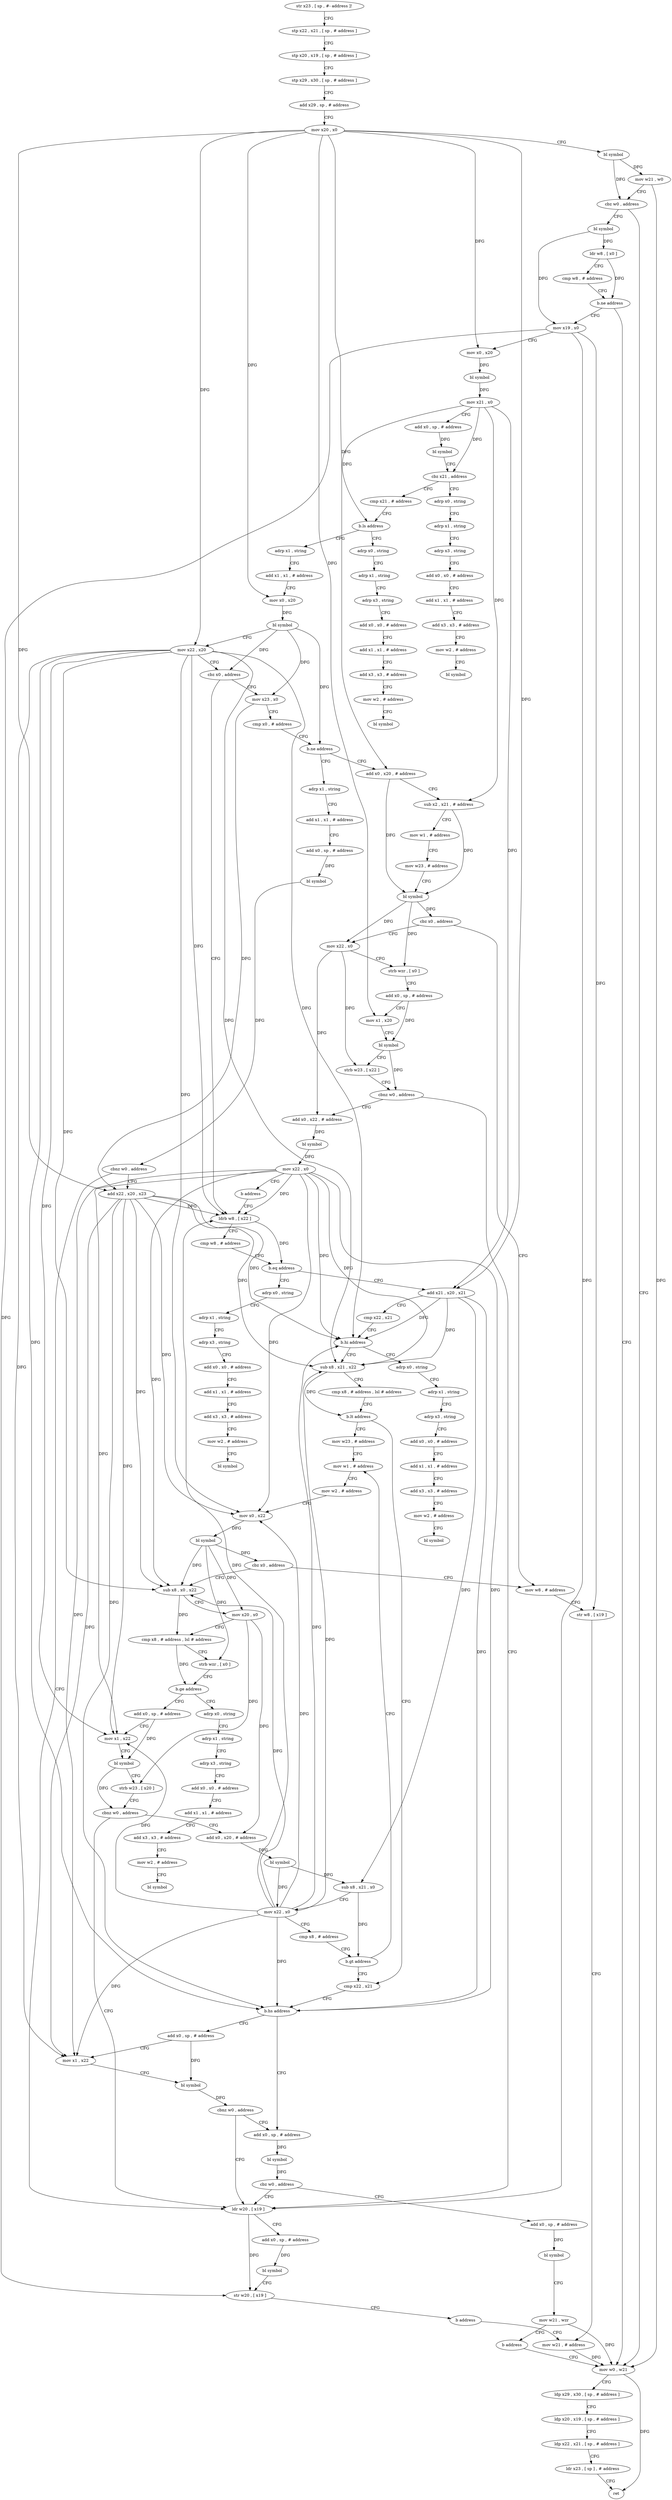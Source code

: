 digraph "func" {
"4267564" [label = "str x23 , [ sp , #- address ]!" ]
"4267568" [label = "stp x22 , x21 , [ sp , # address ]" ]
"4267572" [label = "stp x20 , x19 , [ sp , # address ]" ]
"4267576" [label = "stp x29 , x30 , [ sp , # address ]" ]
"4267580" [label = "add x29 , sp , # address" ]
"4267584" [label = "mov x20 , x0" ]
"4267588" [label = "bl symbol" ]
"4267592" [label = "mov w21 , w0" ]
"4267596" [label = "cbz w0 , address" ]
"4267972" [label = "mov w0 , w21" ]
"4267600" [label = "bl symbol" ]
"4267976" [label = "ldp x29 , x30 , [ sp , # address ]" ]
"4267980" [label = "ldp x20 , x19 , [ sp , # address ]" ]
"4267984" [label = "ldp x22 , x21 , [ sp , # address ]" ]
"4267988" [label = "ldr x23 , [ sp ] , # address" ]
"4267992" [label = "ret" ]
"4267604" [label = "ldr w8 , [ x0 ]" ]
"4267608" [label = "cmp w8 , # address" ]
"4267612" [label = "b.ne address" ]
"4267616" [label = "mov x19 , x0" ]
"4267620" [label = "mov x0 , x20" ]
"4267624" [label = "bl symbol" ]
"4267628" [label = "mov x21 , x0" ]
"4267632" [label = "add x0 , sp , # address" ]
"4267636" [label = "bl symbol" ]
"4267640" [label = "cbz x21 , address" ]
"4268044" [label = "adrp x0 , string" ]
"4267644" [label = "cmp x21 , # address" ]
"4268048" [label = "adrp x1 , string" ]
"4268052" [label = "adrp x3 , string" ]
"4268056" [label = "add x0 , x0 , # address" ]
"4268060" [label = "add x1 , x1 , # address" ]
"4268064" [label = "add x3 , x3 , # address" ]
"4268068" [label = "mov w2 , # address" ]
"4268072" [label = "bl symbol" ]
"4267648" [label = "b.ls address" ]
"4268076" [label = "adrp x0 , string" ]
"4267652" [label = "adrp x1 , string" ]
"4268080" [label = "adrp x1 , string" ]
"4268084" [label = "adrp x3 , string" ]
"4268088" [label = "add x0 , x0 , # address" ]
"4268092" [label = "add x1 , x1 , # address" ]
"4268096" [label = "add x3 , x3 , # address" ]
"4268100" [label = "mov w2 , # address" ]
"4268104" [label = "bl symbol" ]
"4267656" [label = "add x1 , x1 , # address" ]
"4267660" [label = "mov x0 , x20" ]
"4267664" [label = "bl symbol" ]
"4267668" [label = "mov x22 , x20" ]
"4267672" [label = "cbz x0 , address" ]
"4267780" [label = "ldrb w8 , [ x22 ]" ]
"4267676" [label = "mov x23 , x0" ]
"4267784" [label = "cmp w8 , # address" ]
"4267788" [label = "b.eq address" ]
"4268108" [label = "adrp x0 , string" ]
"4267792" [label = "add x21 , x20 , x21" ]
"4267680" [label = "cmp x0 , # address" ]
"4267684" [label = "b.ne address" ]
"4267756" [label = "adrp x1 , string" ]
"4267688" [label = "add x0 , x20 , # address" ]
"4268112" [label = "adrp x1 , string" ]
"4268116" [label = "adrp x3 , string" ]
"4268120" [label = "add x0 , x0 , # address" ]
"4268124" [label = "add x1 , x1 , # address" ]
"4268128" [label = "add x3 , x3 , # address" ]
"4268132" [label = "mov w2 , # address" ]
"4268136" [label = "bl symbol" ]
"4267796" [label = "cmp x22 , x21" ]
"4267800" [label = "b.hi address" ]
"4268140" [label = "adrp x0 , string" ]
"4267804" [label = "sub x8 , x21 , x22" ]
"4267760" [label = "add x1 , x1 , # address" ]
"4267764" [label = "add x0 , sp , # address" ]
"4267768" [label = "bl symbol" ]
"4267772" [label = "cbnz w0 , address" ]
"4267940" [label = "ldr w20 , [ x19 ]" ]
"4267776" [label = "add x22 , x20 , x23" ]
"4267692" [label = "sub x2 , x21 , # address" ]
"4267696" [label = "mov w1 , # address" ]
"4267700" [label = "mov w23 , # address" ]
"4267704" [label = "bl symbol" ]
"4267708" [label = "cbz x0 , address" ]
"4267960" [label = "mov w8 , # address" ]
"4267712" [label = "mov x22 , x0" ]
"4268144" [label = "adrp x1 , string" ]
"4268148" [label = "adrp x3 , string" ]
"4268152" [label = "add x0 , x0 , # address" ]
"4268156" [label = "add x1 , x1 , # address" ]
"4268160" [label = "add x3 , x3 , # address" ]
"4268164" [label = "mov w2 , # address" ]
"4268168" [label = "bl symbol" ]
"4267808" [label = "cmp x8 , # address , lsl # address" ]
"4267812" [label = "b.lt address" ]
"4267904" [label = "cmp x22 , x21" ]
"4267816" [label = "mov w23 , # address" ]
"4267944" [label = "add x0 , sp , # address" ]
"4267948" [label = "bl symbol" ]
"4267952" [label = "str w20 , [ x19 ]" ]
"4267956" [label = "b address" ]
"4267968" [label = "mov w21 , # address" ]
"4267964" [label = "str w8 , [ x19 ]" ]
"4267716" [label = "strb wzr , [ x0 ]" ]
"4267720" [label = "add x0 , sp , # address" ]
"4267724" [label = "mov x1 , x20" ]
"4267728" [label = "bl symbol" ]
"4267732" [label = "strb w23 , [ x22 ]" ]
"4267736" [label = "cbnz w0 , address" ]
"4267740" [label = "add x0 , x22 , # address" ]
"4267908" [label = "b.hs address" ]
"4267928" [label = "add x0 , sp , # address" ]
"4267912" [label = "add x0 , sp , # address" ]
"4267820" [label = "mov w1 , # address" ]
"4267744" [label = "bl symbol" ]
"4267748" [label = "mov x22 , x0" ]
"4267752" [label = "b address" ]
"4267932" [label = "bl symbol" ]
"4267936" [label = "cbz w0 , address" ]
"4267996" [label = "add x0 , sp , # address" ]
"4267916" [label = "mov x1 , x22" ]
"4267920" [label = "bl symbol" ]
"4267924" [label = "cbnz w0 , address" ]
"4267840" [label = "sub x8 , x0 , x22" ]
"4267844" [label = "mov x20 , x0" ]
"4267848" [label = "cmp x8 , # address , lsl # address" ]
"4267852" [label = "strb wzr , [ x0 ]" ]
"4267856" [label = "b.ge address" ]
"4268012" [label = "adrp x0 , string" ]
"4267860" [label = "add x0 , sp , # address" ]
"4268000" [label = "bl symbol" ]
"4268004" [label = "mov w21 , wzr" ]
"4268008" [label = "b address" ]
"4268016" [label = "adrp x1 , string" ]
"4268020" [label = "adrp x3 , string" ]
"4268024" [label = "add x0 , x0 , # address" ]
"4268028" [label = "add x1 , x1 , # address" ]
"4268032" [label = "add x3 , x3 , # address" ]
"4268036" [label = "mov w2 , # address" ]
"4268040" [label = "bl symbol" ]
"4267864" [label = "mov x1 , x22" ]
"4267868" [label = "bl symbol" ]
"4267872" [label = "strb w23 , [ x20 ]" ]
"4267876" [label = "cbnz w0 , address" ]
"4267880" [label = "add x0 , x20 , # address" ]
"4267884" [label = "bl symbol" ]
"4267888" [label = "sub x8 , x21 , x0" ]
"4267892" [label = "mov x22 , x0" ]
"4267896" [label = "cmp x8 , # address" ]
"4267900" [label = "b.gt address" ]
"4267824" [label = "mov w2 , # address" ]
"4267828" [label = "mov x0 , x22" ]
"4267832" [label = "bl symbol" ]
"4267836" [label = "cbz x0 , address" ]
"4267564" -> "4267568" [ label = "CFG" ]
"4267568" -> "4267572" [ label = "CFG" ]
"4267572" -> "4267576" [ label = "CFG" ]
"4267576" -> "4267580" [ label = "CFG" ]
"4267580" -> "4267584" [ label = "CFG" ]
"4267584" -> "4267588" [ label = "CFG" ]
"4267584" -> "4267620" [ label = "DFG" ]
"4267584" -> "4267660" [ label = "DFG" ]
"4267584" -> "4267668" [ label = "DFG" ]
"4267584" -> "4267792" [ label = "DFG" ]
"4267584" -> "4267688" [ label = "DFG" ]
"4267584" -> "4267776" [ label = "DFG" ]
"4267584" -> "4267724" [ label = "DFG" ]
"4267588" -> "4267592" [ label = "DFG" ]
"4267588" -> "4267596" [ label = "DFG" ]
"4267592" -> "4267596" [ label = "CFG" ]
"4267592" -> "4267972" [ label = "DFG" ]
"4267596" -> "4267972" [ label = "CFG" ]
"4267596" -> "4267600" [ label = "CFG" ]
"4267972" -> "4267976" [ label = "CFG" ]
"4267972" -> "4267992" [ label = "DFG" ]
"4267600" -> "4267604" [ label = "DFG" ]
"4267600" -> "4267616" [ label = "DFG" ]
"4267976" -> "4267980" [ label = "CFG" ]
"4267980" -> "4267984" [ label = "CFG" ]
"4267984" -> "4267988" [ label = "CFG" ]
"4267988" -> "4267992" [ label = "CFG" ]
"4267604" -> "4267608" [ label = "CFG" ]
"4267604" -> "4267612" [ label = "DFG" ]
"4267608" -> "4267612" [ label = "CFG" ]
"4267612" -> "4267972" [ label = "CFG" ]
"4267612" -> "4267616" [ label = "CFG" ]
"4267616" -> "4267620" [ label = "CFG" ]
"4267616" -> "4267940" [ label = "DFG" ]
"4267616" -> "4267952" [ label = "DFG" ]
"4267616" -> "4267964" [ label = "DFG" ]
"4267620" -> "4267624" [ label = "DFG" ]
"4267624" -> "4267628" [ label = "DFG" ]
"4267628" -> "4267632" [ label = "CFG" ]
"4267628" -> "4267640" [ label = "DFG" ]
"4267628" -> "4267648" [ label = "DFG" ]
"4267628" -> "4267792" [ label = "DFG" ]
"4267628" -> "4267692" [ label = "DFG" ]
"4267632" -> "4267636" [ label = "DFG" ]
"4267636" -> "4267640" [ label = "CFG" ]
"4267640" -> "4268044" [ label = "CFG" ]
"4267640" -> "4267644" [ label = "CFG" ]
"4268044" -> "4268048" [ label = "CFG" ]
"4267644" -> "4267648" [ label = "CFG" ]
"4268048" -> "4268052" [ label = "CFG" ]
"4268052" -> "4268056" [ label = "CFG" ]
"4268056" -> "4268060" [ label = "CFG" ]
"4268060" -> "4268064" [ label = "CFG" ]
"4268064" -> "4268068" [ label = "CFG" ]
"4268068" -> "4268072" [ label = "CFG" ]
"4267648" -> "4268076" [ label = "CFG" ]
"4267648" -> "4267652" [ label = "CFG" ]
"4268076" -> "4268080" [ label = "CFG" ]
"4267652" -> "4267656" [ label = "CFG" ]
"4268080" -> "4268084" [ label = "CFG" ]
"4268084" -> "4268088" [ label = "CFG" ]
"4268088" -> "4268092" [ label = "CFG" ]
"4268092" -> "4268096" [ label = "CFG" ]
"4268096" -> "4268100" [ label = "CFG" ]
"4268100" -> "4268104" [ label = "CFG" ]
"4267656" -> "4267660" [ label = "CFG" ]
"4267660" -> "4267664" [ label = "DFG" ]
"4267664" -> "4267668" [ label = "CFG" ]
"4267664" -> "4267672" [ label = "DFG" ]
"4267664" -> "4267676" [ label = "DFG" ]
"4267664" -> "4267684" [ label = "DFG" ]
"4267668" -> "4267672" [ label = "CFG" ]
"4267668" -> "4267780" [ label = "DFG" ]
"4267668" -> "4267800" [ label = "DFG" ]
"4267668" -> "4267804" [ label = "DFG" ]
"4267668" -> "4267908" [ label = "DFG" ]
"4267668" -> "4267916" [ label = "DFG" ]
"4267668" -> "4267828" [ label = "DFG" ]
"4267668" -> "4267840" [ label = "DFG" ]
"4267668" -> "4267864" [ label = "DFG" ]
"4267672" -> "4267780" [ label = "CFG" ]
"4267672" -> "4267676" [ label = "CFG" ]
"4267780" -> "4267784" [ label = "CFG" ]
"4267780" -> "4267788" [ label = "DFG" ]
"4267676" -> "4267680" [ label = "CFG" ]
"4267676" -> "4267776" [ label = "DFG" ]
"4267784" -> "4267788" [ label = "CFG" ]
"4267788" -> "4268108" [ label = "CFG" ]
"4267788" -> "4267792" [ label = "CFG" ]
"4268108" -> "4268112" [ label = "CFG" ]
"4267792" -> "4267796" [ label = "CFG" ]
"4267792" -> "4267800" [ label = "DFG" ]
"4267792" -> "4267804" [ label = "DFG" ]
"4267792" -> "4267908" [ label = "DFG" ]
"4267792" -> "4267888" [ label = "DFG" ]
"4267680" -> "4267684" [ label = "CFG" ]
"4267684" -> "4267756" [ label = "CFG" ]
"4267684" -> "4267688" [ label = "CFG" ]
"4267756" -> "4267760" [ label = "CFG" ]
"4267688" -> "4267692" [ label = "CFG" ]
"4267688" -> "4267704" [ label = "DFG" ]
"4268112" -> "4268116" [ label = "CFG" ]
"4268116" -> "4268120" [ label = "CFG" ]
"4268120" -> "4268124" [ label = "CFG" ]
"4268124" -> "4268128" [ label = "CFG" ]
"4268128" -> "4268132" [ label = "CFG" ]
"4268132" -> "4268136" [ label = "CFG" ]
"4267796" -> "4267800" [ label = "CFG" ]
"4267800" -> "4268140" [ label = "CFG" ]
"4267800" -> "4267804" [ label = "CFG" ]
"4268140" -> "4268144" [ label = "CFG" ]
"4267804" -> "4267808" [ label = "CFG" ]
"4267804" -> "4267812" [ label = "DFG" ]
"4267760" -> "4267764" [ label = "CFG" ]
"4267764" -> "4267768" [ label = "DFG" ]
"4267768" -> "4267772" [ label = "DFG" ]
"4267772" -> "4267940" [ label = "CFG" ]
"4267772" -> "4267776" [ label = "CFG" ]
"4267940" -> "4267944" [ label = "CFG" ]
"4267940" -> "4267952" [ label = "DFG" ]
"4267776" -> "4267780" [ label = "DFG" ]
"4267776" -> "4267804" [ label = "DFG" ]
"4267776" -> "4267800" [ label = "DFG" ]
"4267776" -> "4267908" [ label = "DFG" ]
"4267776" -> "4267916" [ label = "DFG" ]
"4267776" -> "4267828" [ label = "DFG" ]
"4267776" -> "4267840" [ label = "DFG" ]
"4267776" -> "4267864" [ label = "DFG" ]
"4267692" -> "4267696" [ label = "CFG" ]
"4267692" -> "4267704" [ label = "DFG" ]
"4267696" -> "4267700" [ label = "CFG" ]
"4267700" -> "4267704" [ label = "CFG" ]
"4267704" -> "4267708" [ label = "DFG" ]
"4267704" -> "4267712" [ label = "DFG" ]
"4267704" -> "4267716" [ label = "DFG" ]
"4267708" -> "4267960" [ label = "CFG" ]
"4267708" -> "4267712" [ label = "CFG" ]
"4267960" -> "4267964" [ label = "CFG" ]
"4267712" -> "4267716" [ label = "CFG" ]
"4267712" -> "4267732" [ label = "DFG" ]
"4267712" -> "4267740" [ label = "DFG" ]
"4268144" -> "4268148" [ label = "CFG" ]
"4268148" -> "4268152" [ label = "CFG" ]
"4268152" -> "4268156" [ label = "CFG" ]
"4268156" -> "4268160" [ label = "CFG" ]
"4268160" -> "4268164" [ label = "CFG" ]
"4268164" -> "4268168" [ label = "CFG" ]
"4267808" -> "4267812" [ label = "CFG" ]
"4267812" -> "4267904" [ label = "CFG" ]
"4267812" -> "4267816" [ label = "CFG" ]
"4267904" -> "4267908" [ label = "CFG" ]
"4267816" -> "4267820" [ label = "CFG" ]
"4267944" -> "4267948" [ label = "DFG" ]
"4267948" -> "4267952" [ label = "CFG" ]
"4267952" -> "4267956" [ label = "CFG" ]
"4267956" -> "4267968" [ label = "CFG" ]
"4267968" -> "4267972" [ label = "DFG" ]
"4267964" -> "4267968" [ label = "CFG" ]
"4267716" -> "4267720" [ label = "CFG" ]
"4267720" -> "4267724" [ label = "CFG" ]
"4267720" -> "4267728" [ label = "DFG" ]
"4267724" -> "4267728" [ label = "CFG" ]
"4267728" -> "4267732" [ label = "CFG" ]
"4267728" -> "4267736" [ label = "DFG" ]
"4267732" -> "4267736" [ label = "CFG" ]
"4267736" -> "4267940" [ label = "CFG" ]
"4267736" -> "4267740" [ label = "CFG" ]
"4267740" -> "4267744" [ label = "DFG" ]
"4267908" -> "4267928" [ label = "CFG" ]
"4267908" -> "4267912" [ label = "CFG" ]
"4267928" -> "4267932" [ label = "DFG" ]
"4267912" -> "4267916" [ label = "CFG" ]
"4267912" -> "4267920" [ label = "DFG" ]
"4267820" -> "4267824" [ label = "CFG" ]
"4267744" -> "4267748" [ label = "DFG" ]
"4267748" -> "4267752" [ label = "CFG" ]
"4267748" -> "4267780" [ label = "DFG" ]
"4267748" -> "4267804" [ label = "DFG" ]
"4267748" -> "4267800" [ label = "DFG" ]
"4267748" -> "4267908" [ label = "DFG" ]
"4267748" -> "4267916" [ label = "DFG" ]
"4267748" -> "4267828" [ label = "DFG" ]
"4267748" -> "4267840" [ label = "DFG" ]
"4267748" -> "4267864" [ label = "DFG" ]
"4267752" -> "4267780" [ label = "CFG" ]
"4267932" -> "4267936" [ label = "DFG" ]
"4267936" -> "4267996" [ label = "CFG" ]
"4267936" -> "4267940" [ label = "CFG" ]
"4267996" -> "4268000" [ label = "DFG" ]
"4267916" -> "4267920" [ label = "CFG" ]
"4267920" -> "4267924" [ label = "DFG" ]
"4267924" -> "4267940" [ label = "CFG" ]
"4267924" -> "4267928" [ label = "CFG" ]
"4267840" -> "4267844" [ label = "CFG" ]
"4267840" -> "4267848" [ label = "DFG" ]
"4267844" -> "4267848" [ label = "CFG" ]
"4267844" -> "4267872" [ label = "DFG" ]
"4267844" -> "4267880" [ label = "DFG" ]
"4267848" -> "4267852" [ label = "CFG" ]
"4267848" -> "4267856" [ label = "DFG" ]
"4267852" -> "4267856" [ label = "CFG" ]
"4267856" -> "4268012" [ label = "CFG" ]
"4267856" -> "4267860" [ label = "CFG" ]
"4268012" -> "4268016" [ label = "CFG" ]
"4267860" -> "4267864" [ label = "CFG" ]
"4267860" -> "4267868" [ label = "DFG" ]
"4268000" -> "4268004" [ label = "CFG" ]
"4268004" -> "4268008" [ label = "CFG" ]
"4268004" -> "4267972" [ label = "DFG" ]
"4268008" -> "4267972" [ label = "CFG" ]
"4268016" -> "4268020" [ label = "CFG" ]
"4268020" -> "4268024" [ label = "CFG" ]
"4268024" -> "4268028" [ label = "CFG" ]
"4268028" -> "4268032" [ label = "CFG" ]
"4268032" -> "4268036" [ label = "CFG" ]
"4268036" -> "4268040" [ label = "CFG" ]
"4267864" -> "4267868" [ label = "CFG" ]
"4267868" -> "4267872" [ label = "CFG" ]
"4267868" -> "4267876" [ label = "DFG" ]
"4267872" -> "4267876" [ label = "CFG" ]
"4267876" -> "4267940" [ label = "CFG" ]
"4267876" -> "4267880" [ label = "CFG" ]
"4267880" -> "4267884" [ label = "DFG" ]
"4267884" -> "4267888" [ label = "DFG" ]
"4267884" -> "4267892" [ label = "DFG" ]
"4267888" -> "4267892" [ label = "CFG" ]
"4267888" -> "4267900" [ label = "DFG" ]
"4267892" -> "4267896" [ label = "CFG" ]
"4267892" -> "4267780" [ label = "DFG" ]
"4267892" -> "4267804" [ label = "DFG" ]
"4267892" -> "4267916" [ label = "DFG" ]
"4267892" -> "4267828" [ label = "DFG" ]
"4267892" -> "4267840" [ label = "DFG" ]
"4267892" -> "4267864" [ label = "DFG" ]
"4267892" -> "4267800" [ label = "DFG" ]
"4267892" -> "4267908" [ label = "DFG" ]
"4267896" -> "4267900" [ label = "CFG" ]
"4267900" -> "4267820" [ label = "CFG" ]
"4267900" -> "4267904" [ label = "CFG" ]
"4267824" -> "4267828" [ label = "CFG" ]
"4267828" -> "4267832" [ label = "DFG" ]
"4267832" -> "4267836" [ label = "DFG" ]
"4267832" -> "4267840" [ label = "DFG" ]
"4267832" -> "4267844" [ label = "DFG" ]
"4267832" -> "4267852" [ label = "DFG" ]
"4267836" -> "4267960" [ label = "CFG" ]
"4267836" -> "4267840" [ label = "CFG" ]
}
